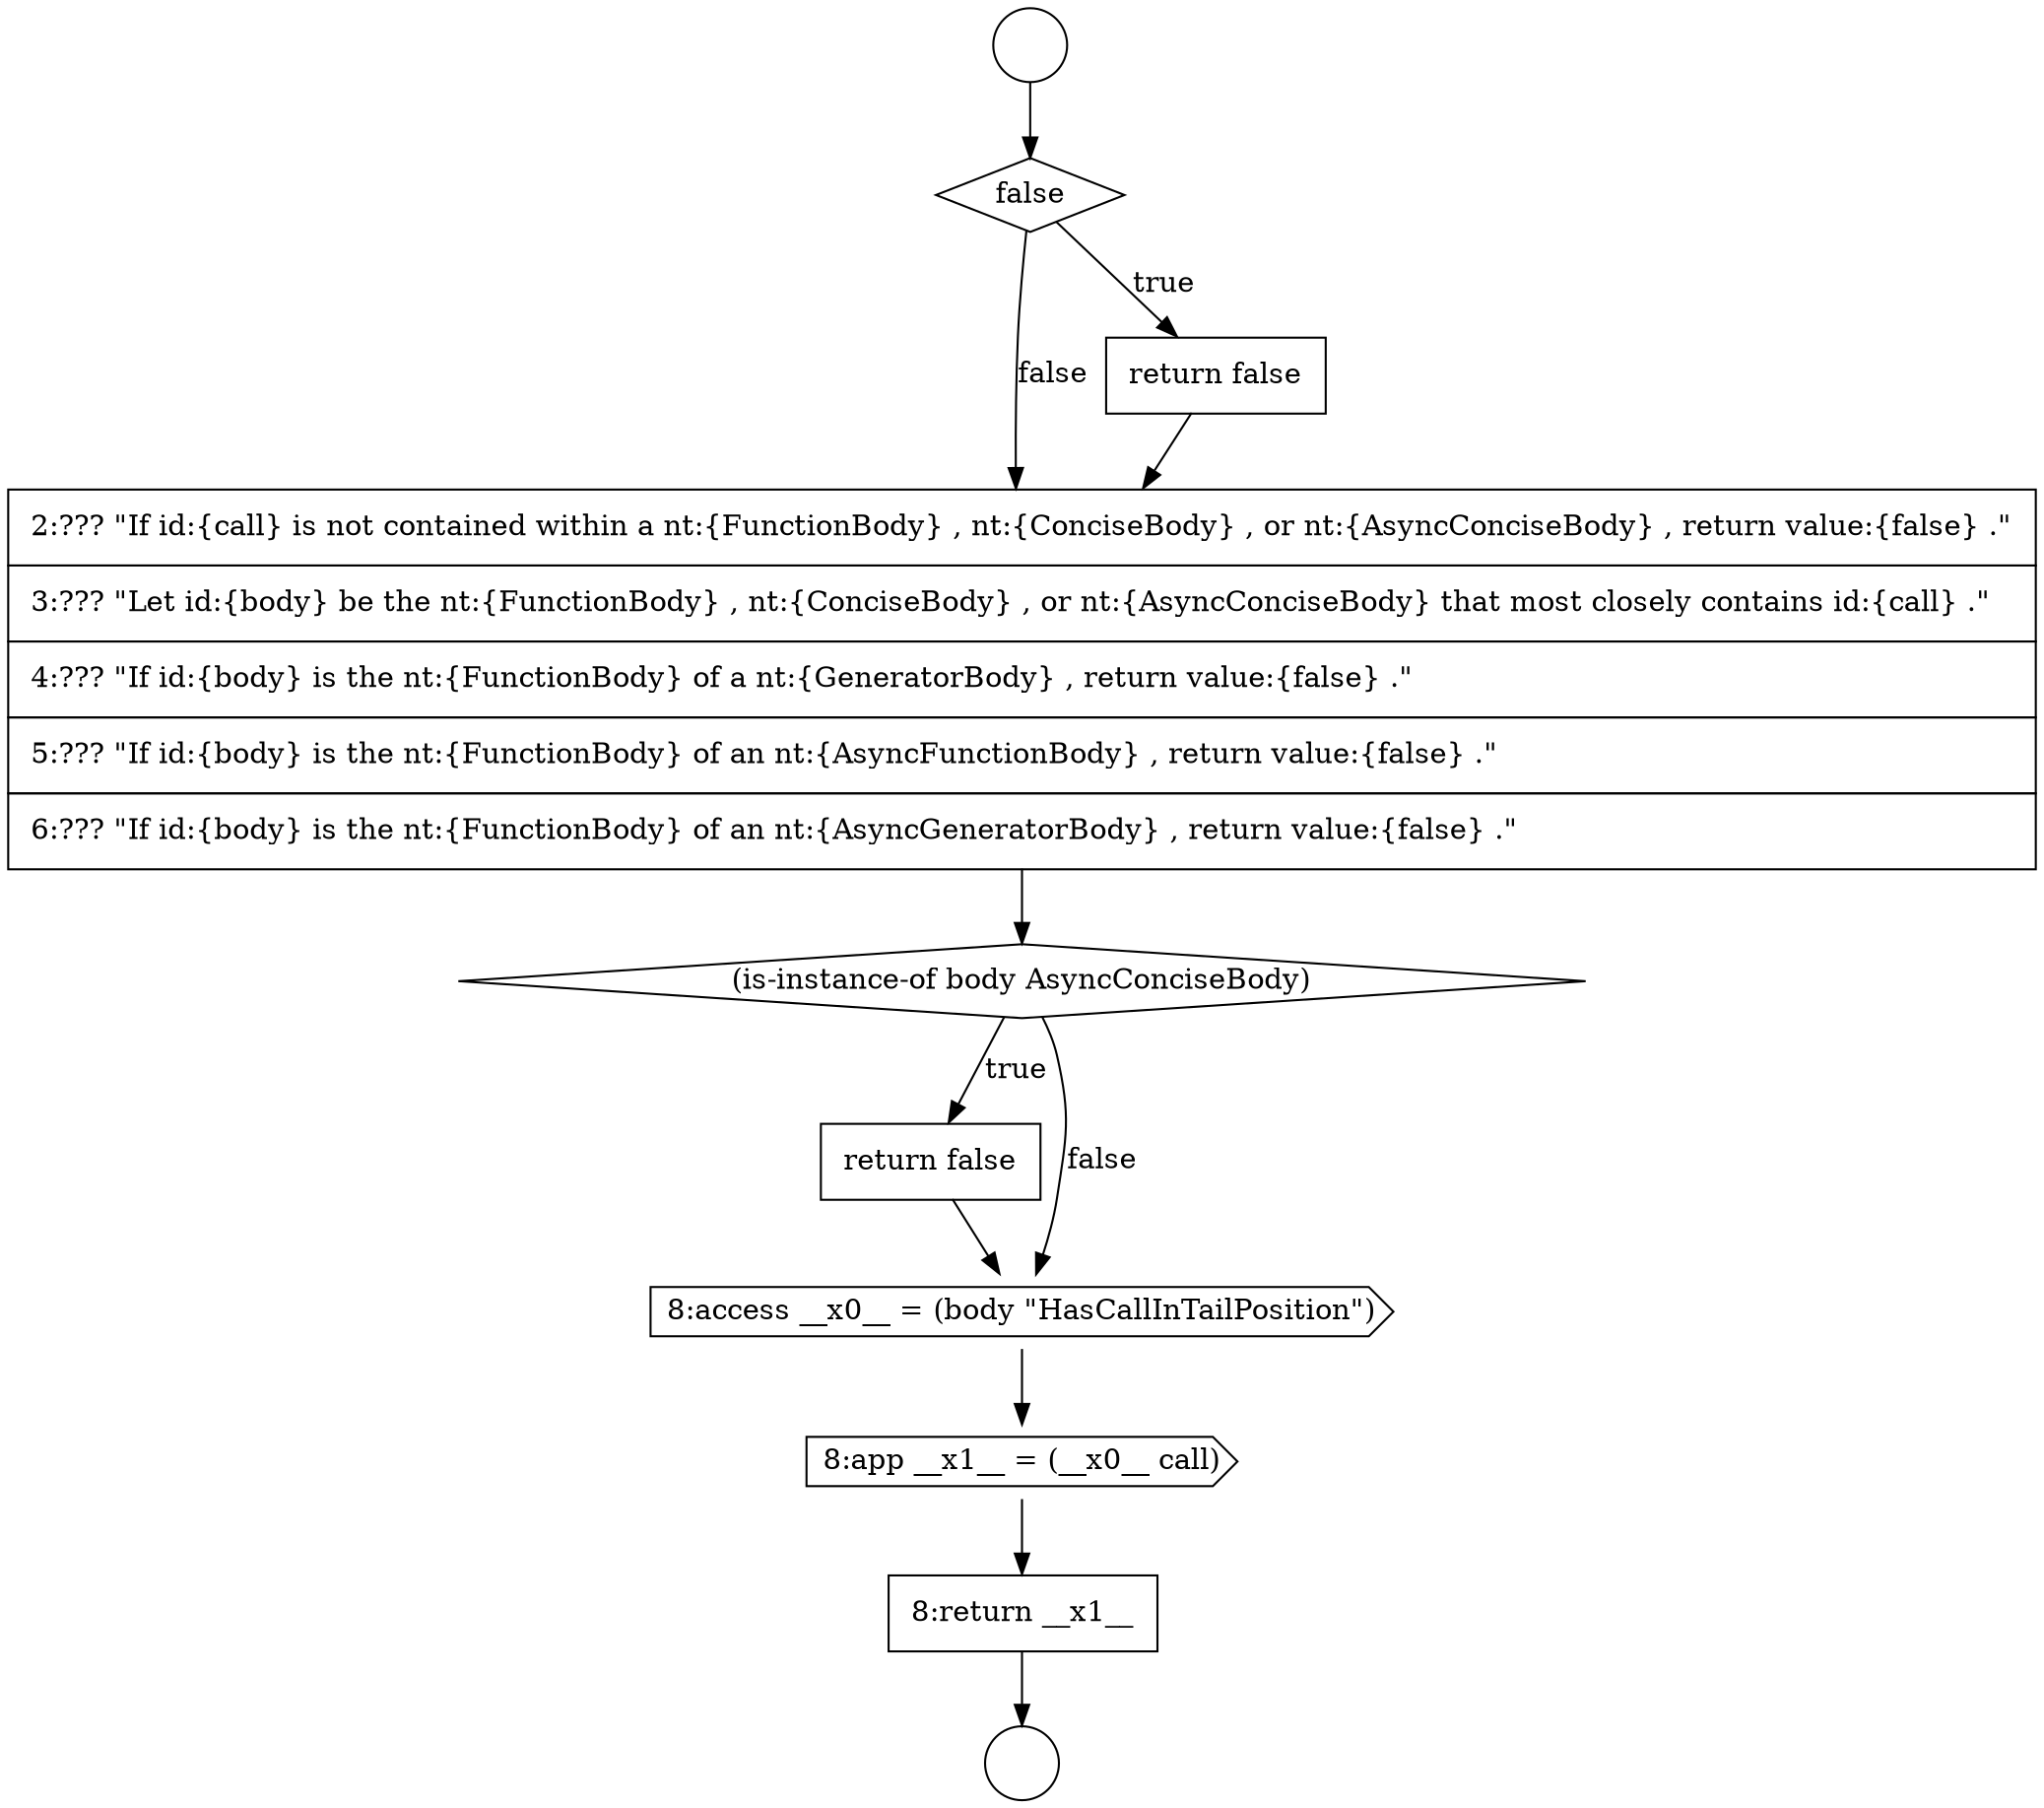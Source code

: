 digraph {
  node10314 [shape=none, margin=0, label=<<font color="black">
    <table border="0" cellborder="1" cellspacing="0" cellpadding="10">
      <tr><td align="left">8:return __x1__</td></tr>
    </table>
  </font>> color="black" fillcolor="white" style=filled]
  node10305 [shape=circle label=" " color="black" fillcolor="white" style=filled]
  node10309 [shape=none, margin=0, label=<<font color="black">
    <table border="0" cellborder="1" cellspacing="0" cellpadding="10">
      <tr><td align="left">2:??? &quot;If id:{call} is not contained within a nt:{FunctionBody} , nt:{ConciseBody} , or nt:{AsyncConciseBody} , return value:{false} .&quot;</td></tr>
      <tr><td align="left">3:??? &quot;Let id:{body} be the nt:{FunctionBody} , nt:{ConciseBody} , or nt:{AsyncConciseBody} that most closely contains id:{call} .&quot;</td></tr>
      <tr><td align="left">4:??? &quot;If id:{body} is the nt:{FunctionBody} of a nt:{GeneratorBody} , return value:{false} .&quot;</td></tr>
      <tr><td align="left">5:??? &quot;If id:{body} is the nt:{FunctionBody} of an nt:{AsyncFunctionBody} , return value:{false} .&quot;</td></tr>
      <tr><td align="left">6:??? &quot;If id:{body} is the nt:{FunctionBody} of an nt:{AsyncGeneratorBody} , return value:{false} .&quot;</td></tr>
    </table>
  </font>> color="black" fillcolor="white" style=filled]
  node10313 [shape=cds, label=<<font color="black">8:app __x1__ = (__x0__ call)</font>> color="black" fillcolor="white" style=filled]
  node10306 [shape=circle label=" " color="black" fillcolor="white" style=filled]
  node10310 [shape=diamond, label=<<font color="black">(is-instance-of body AsyncConciseBody)</font>> color="black" fillcolor="white" style=filled]
  node10311 [shape=none, margin=0, label=<<font color="black">
    <table border="0" cellborder="1" cellspacing="0" cellpadding="10">
      <tr><td align="left">return false</td></tr>
    </table>
  </font>> color="black" fillcolor="white" style=filled]
  node10307 [shape=diamond, label=<<font color="black">false</font>> color="black" fillcolor="white" style=filled]
  node10312 [shape=cds, label=<<font color="black">8:access __x0__ = (body &quot;HasCallInTailPosition&quot;)</font>> color="black" fillcolor="white" style=filled]
  node10308 [shape=none, margin=0, label=<<font color="black">
    <table border="0" cellborder="1" cellspacing="0" cellpadding="10">
      <tr><td align="left">return false</td></tr>
    </table>
  </font>> color="black" fillcolor="white" style=filled]
  node10314 -> node10306 [ color="black"]
  node10313 -> node10314 [ color="black"]
  node10308 -> node10309 [ color="black"]
  node10307 -> node10308 [label=<<font color="black">true</font>> color="black"]
  node10307 -> node10309 [label=<<font color="black">false</font>> color="black"]
  node10311 -> node10312 [ color="black"]
  node10310 -> node10311 [label=<<font color="black">true</font>> color="black"]
  node10310 -> node10312 [label=<<font color="black">false</font>> color="black"]
  node10305 -> node10307 [ color="black"]
  node10309 -> node10310 [ color="black"]
  node10312 -> node10313 [ color="black"]
}
